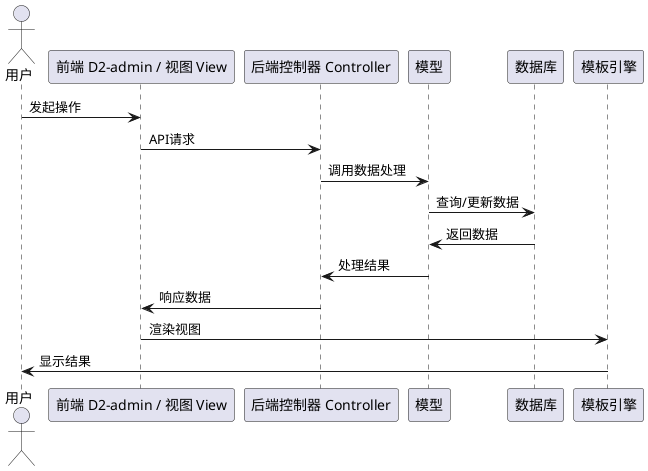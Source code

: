 @startuml
actor 用户 as user
participant "前端 D2-admin / 视图 View" as front
participant "后端控制器 Controller" as controller
participant 模型 as model
participant 数据库 as db
participant "模板引擎" as view

user -> front : 发起操作
front -> controller : API请求
controller -> model : 调用数据处理
model -> db : 查询/更新数据
db -> model : 返回数据
model -> controller : 处理结果
controller -> front : 响应数据
front -> view : 渲染视图
view -> user : 显示结果

@enduml
